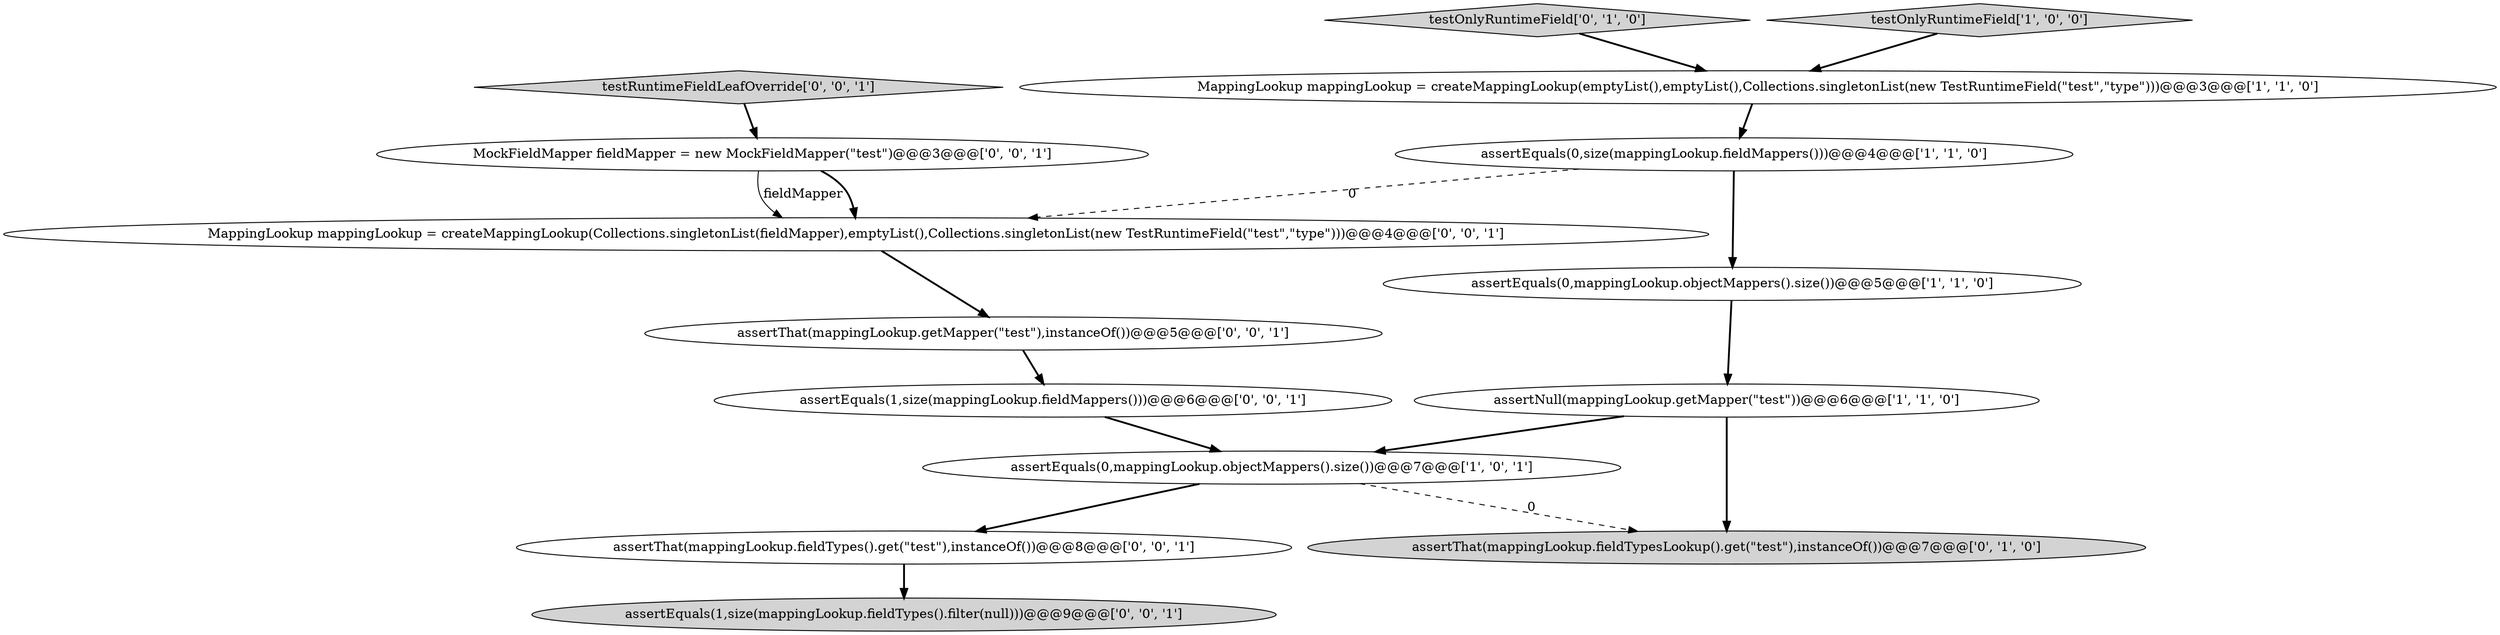 digraph {
4 [style = filled, label = "MappingLookup mappingLookup = createMappingLookup(emptyList(),emptyList(),Collections.singletonList(new TestRuntimeField(\"test\",\"type\")))@@@3@@@['1', '1', '0']", fillcolor = white, shape = ellipse image = "AAA0AAABBB1BBB"];
6 [style = filled, label = "assertThat(mappingLookup.fieldTypesLookup().get(\"test\"),instanceOf())@@@7@@@['0', '1', '0']", fillcolor = lightgray, shape = ellipse image = "AAA1AAABBB2BBB"];
13 [style = filled, label = "testRuntimeFieldLeafOverride['0', '0', '1']", fillcolor = lightgray, shape = diamond image = "AAA0AAABBB3BBB"];
5 [style = filled, label = "assertNull(mappingLookup.getMapper(\"test\"))@@@6@@@['1', '1', '0']", fillcolor = white, shape = ellipse image = "AAA0AAABBB1BBB"];
7 [style = filled, label = "testOnlyRuntimeField['0', '1', '0']", fillcolor = lightgray, shape = diamond image = "AAA0AAABBB2BBB"];
10 [style = filled, label = "assertThat(mappingLookup.fieldTypes().get(\"test\"),instanceOf())@@@8@@@['0', '0', '1']", fillcolor = white, shape = ellipse image = "AAA0AAABBB3BBB"];
11 [style = filled, label = "MockFieldMapper fieldMapper = new MockFieldMapper(\"test\")@@@3@@@['0', '0', '1']", fillcolor = white, shape = ellipse image = "AAA0AAABBB3BBB"];
2 [style = filled, label = "testOnlyRuntimeField['1', '0', '0']", fillcolor = lightgray, shape = diamond image = "AAA0AAABBB1BBB"];
12 [style = filled, label = "assertEquals(1,size(mappingLookup.fieldTypes().filter(null)))@@@9@@@['0', '0', '1']", fillcolor = lightgray, shape = ellipse image = "AAA0AAABBB3BBB"];
3 [style = filled, label = "assertEquals(0,mappingLookup.objectMappers().size())@@@7@@@['1', '0', '1']", fillcolor = white, shape = ellipse image = "AAA0AAABBB1BBB"];
14 [style = filled, label = "assertThat(mappingLookup.getMapper(\"test\"),instanceOf())@@@5@@@['0', '0', '1']", fillcolor = white, shape = ellipse image = "AAA0AAABBB3BBB"];
0 [style = filled, label = "assertEquals(0,mappingLookup.objectMappers().size())@@@5@@@['1', '1', '0']", fillcolor = white, shape = ellipse image = "AAA0AAABBB1BBB"];
8 [style = filled, label = "MappingLookup mappingLookup = createMappingLookup(Collections.singletonList(fieldMapper),emptyList(),Collections.singletonList(new TestRuntimeField(\"test\",\"type\")))@@@4@@@['0', '0', '1']", fillcolor = white, shape = ellipse image = "AAA0AAABBB3BBB"];
9 [style = filled, label = "assertEquals(1,size(mappingLookup.fieldMappers()))@@@6@@@['0', '0', '1']", fillcolor = white, shape = ellipse image = "AAA0AAABBB3BBB"];
1 [style = filled, label = "assertEquals(0,size(mappingLookup.fieldMappers()))@@@4@@@['1', '1', '0']", fillcolor = white, shape = ellipse image = "AAA0AAABBB1BBB"];
9->3 [style = bold, label=""];
3->10 [style = bold, label=""];
13->11 [style = bold, label=""];
5->3 [style = bold, label=""];
8->14 [style = bold, label=""];
3->6 [style = dashed, label="0"];
11->8 [style = solid, label="fieldMapper"];
0->5 [style = bold, label=""];
14->9 [style = bold, label=""];
1->8 [style = dashed, label="0"];
2->4 [style = bold, label=""];
7->4 [style = bold, label=""];
11->8 [style = bold, label=""];
5->6 [style = bold, label=""];
4->1 [style = bold, label=""];
1->0 [style = bold, label=""];
10->12 [style = bold, label=""];
}
